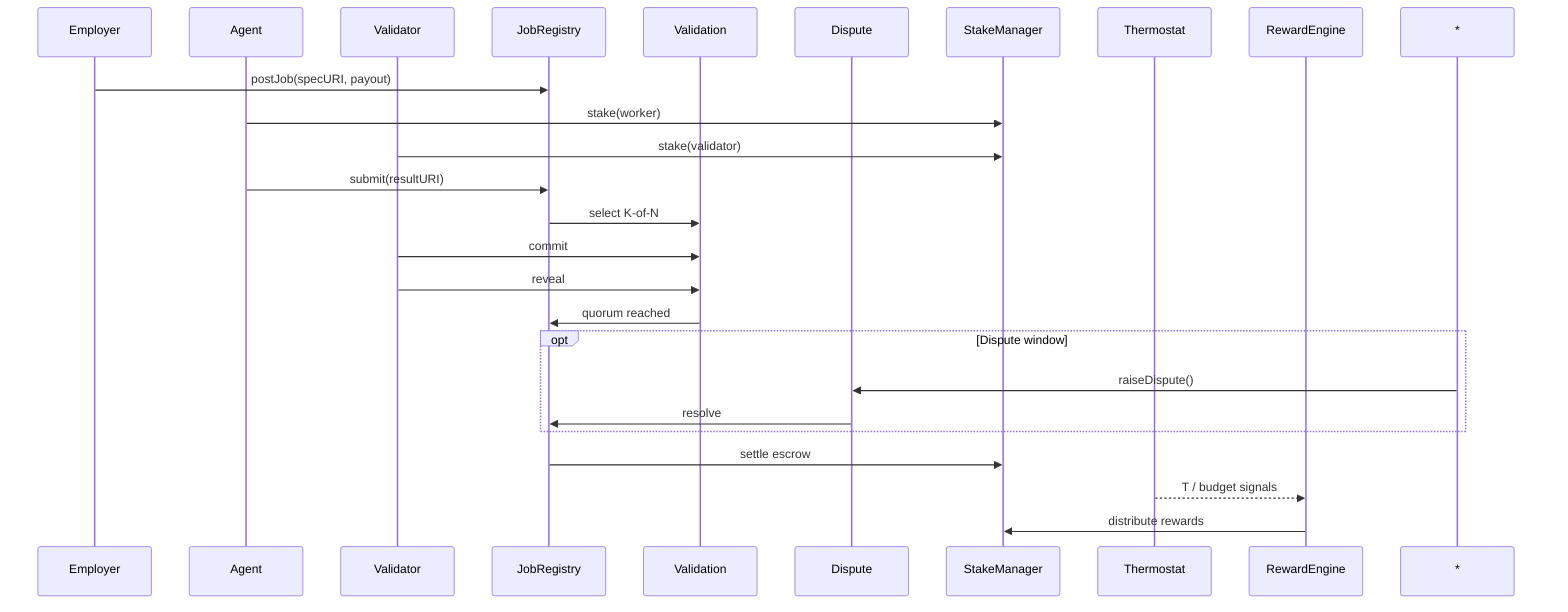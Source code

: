 sequenceDiagram
  participant Employer
  participant Agent
  participant Validator
  participant JobRegistry
  participant Validation
  participant Dispute
  participant StakeManager
  participant Thermostat
  participant RewardEngine

  Employer->>JobRegistry: postJob(specURI, payout)
  Agent->>StakeManager: stake(worker)
  Validator->>StakeManager: stake(validator)
  Agent->>JobRegistry: submit(resultURI)
  JobRegistry->>Validation: select K-of-N
  Validator->>Validation: commit
  Validator->>Validation: reveal
  Validation->>JobRegistry: quorum reached
  opt Dispute window
    *->>Dispute: raiseDispute()
    Dispute->>JobRegistry: resolve
  end
  JobRegistry->>StakeManager: settle escrow
  Thermostat-->>RewardEngine: T / budget signals
  RewardEngine->>StakeManager: distribute rewards